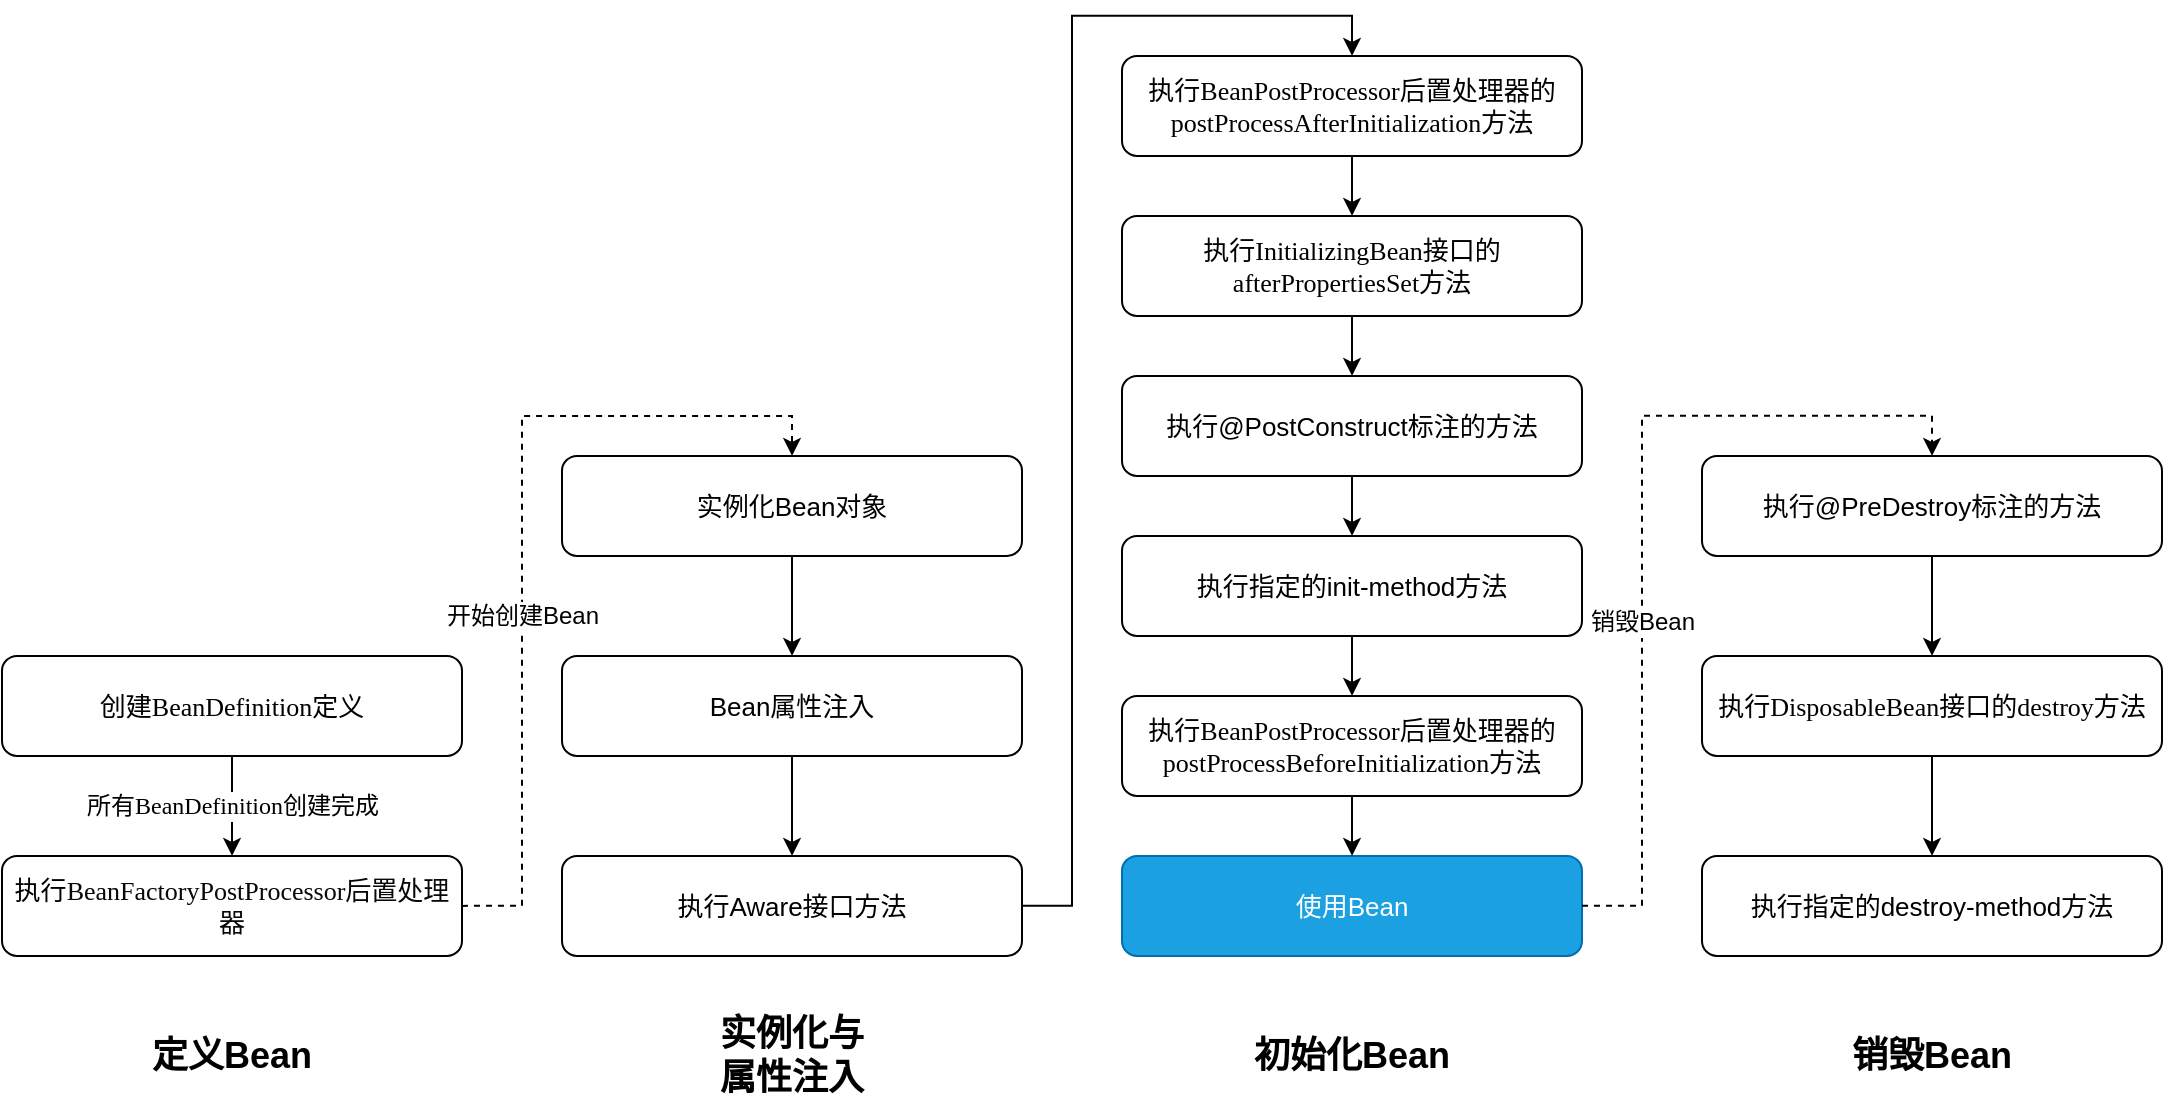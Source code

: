 <mxfile version="14.5.1" type="device"><diagram id="um9f0TSRtyoCyNL8nGaq" name="第 1 页"><mxGraphModel dx="1673" dy="967" grid="1" gridSize="10" guides="1" tooltips="1" connect="1" arrows="1" fold="1" page="1" pageScale="1" pageWidth="1200" pageHeight="1600" math="0" shadow="0"><root><mxCell id="0"/><mxCell id="1" parent="0"/><mxCell id="6fqQ_DyfQkU9fbYHyVP5-4" value="实例化Bean对象" style="rounded=1;whiteSpace=wrap;html=1;fontSize=13;" vertex="1" parent="1"><mxGeometry x="320" y="259.94" width="230" height="50" as="geometry"/></mxCell><mxCell id="6fqQ_DyfQkU9fbYHyVP5-6" value="Bean属性注入" style="rounded=1;whiteSpace=wrap;html=1;fontSize=13;" vertex="1" parent="1"><mxGeometry x="320" y="359.94" width="230" height="50" as="geometry"/></mxCell><mxCell id="6fqQ_DyfQkU9fbYHyVP5-7" value="" style="edgeStyle=orthogonalEdgeStyle;rounded=0;orthogonalLoop=1;jettySize=auto;html=1;fontSize=13;" edge="1" parent="1" source="6fqQ_DyfQkU9fbYHyVP5-4" target="6fqQ_DyfQkU9fbYHyVP5-6"><mxGeometry relative="1" as="geometry"/></mxCell><mxCell id="6fqQ_DyfQkU9fbYHyVP5-32" style="edgeStyle=orthogonalEdgeStyle;rounded=0;orthogonalLoop=1;jettySize=auto;html=1;entryX=0.5;entryY=0;entryDx=0;entryDy=0;fontSize=12;" edge="1" parent="1" source="6fqQ_DyfQkU9fbYHyVP5-8" target="6fqQ_DyfQkU9fbYHyVP5-10"><mxGeometry relative="1" as="geometry"/></mxCell><mxCell id="6fqQ_DyfQkU9fbYHyVP5-8" value="执行Aware接口方法" style="rounded=1;whiteSpace=wrap;html=1;fontSize=13;" vertex="1" parent="1"><mxGeometry x="320" y="459.94" width="230" height="50" as="geometry"/></mxCell><mxCell id="6fqQ_DyfQkU9fbYHyVP5-9" value="" style="edgeStyle=orthogonalEdgeStyle;rounded=0;orthogonalLoop=1;jettySize=auto;html=1;fontSize=13;" edge="1" parent="1" source="6fqQ_DyfQkU9fbYHyVP5-6" target="6fqQ_DyfQkU9fbYHyVP5-8"><mxGeometry relative="1" as="geometry"/></mxCell><mxCell id="6fqQ_DyfQkU9fbYHyVP5-10" value="执行&lt;span style=&quot;background-color: rgb(255, 255, 255); font-family: &amp;quot;jetbrains mono&amp;quot;; font-size: 13px;&quot;&gt;BeanPostProcessor后置处理器的&lt;/span&gt;&lt;font face=&quot;jetbrains mono&quot; style=&quot;font-size: 13px;&quot;&gt;&lt;span style=&quot;font-size: 13px;&quot;&gt;postProcessAfterInitialization方法&lt;/span&gt;&lt;/font&gt;" style="rounded=1;whiteSpace=wrap;html=1;fontSize=13;" vertex="1" parent="1"><mxGeometry x="600" y="59.94" width="230" height="50" as="geometry"/></mxCell><mxCell id="6fqQ_DyfQkU9fbYHyVP5-12" value="执行&lt;span style=&quot;background-color: rgb(255, 255, 255); font-family: &amp;quot;jetbrains mono&amp;quot;; font-size: 13px;&quot;&gt;InitializingBean接口&lt;/span&gt;&lt;span style=&quot;background-color: rgb(255, 255, 255); font-family: &amp;quot;jetbrains mono&amp;quot;; font-size: 13px;&quot;&gt;的&lt;/span&gt;&lt;font face=&quot;jetbrains mono&quot; style=&quot;font-size: 13px;&quot;&gt;&lt;span style=&quot;font-size: 13px;&quot;&gt;afterPropertiesSet方法&lt;/span&gt;&lt;/font&gt;" style="rounded=1;whiteSpace=wrap;html=1;fontSize=13;" vertex="1" parent="1"><mxGeometry x="600" y="139.94" width="230" height="50" as="geometry"/></mxCell><mxCell id="6fqQ_DyfQkU9fbYHyVP5-15" style="edgeStyle=orthogonalEdgeStyle;rounded=0;orthogonalLoop=1;jettySize=auto;html=1;entryX=0.5;entryY=0;entryDx=0;entryDy=0;fontSize=13;" edge="1" parent="1" source="6fqQ_DyfQkU9fbYHyVP5-10" target="6fqQ_DyfQkU9fbYHyVP5-12"><mxGeometry relative="1" as="geometry"/></mxCell><mxCell id="6fqQ_DyfQkU9fbYHyVP5-13" value="执行指定的init-method方法" style="rounded=1;whiteSpace=wrap;html=1;fontSize=13;" vertex="1" parent="1"><mxGeometry x="600" y="299.94" width="230" height="50" as="geometry"/></mxCell><mxCell id="6fqQ_DyfQkU9fbYHyVP5-16" value="执行&lt;span style=&quot;background-color: rgb(255, 255, 255); font-family: &amp;quot;jetbrains mono&amp;quot;; font-size: 13px;&quot;&gt;BeanPostProcessor后置处理器的&lt;/span&gt;&lt;font face=&quot;jetbrains mono&quot; style=&quot;font-size: 13px;&quot;&gt;&lt;span style=&quot;font-size: 13px;&quot;&gt;postProcessBeforeInitialization方法&lt;/span&gt;&lt;/font&gt;" style="rounded=1;whiteSpace=wrap;html=1;fontSize=13;" vertex="1" parent="1"><mxGeometry x="600" y="379.94" width="230" height="50" as="geometry"/></mxCell><mxCell id="6fqQ_DyfQkU9fbYHyVP5-18" style="edgeStyle=orthogonalEdgeStyle;rounded=0;orthogonalLoop=1;jettySize=auto;html=1;fontSize=13;" edge="1" parent="1" source="6fqQ_DyfQkU9fbYHyVP5-13" target="6fqQ_DyfQkU9fbYHyVP5-16"><mxGeometry relative="1" as="geometry"/></mxCell><mxCell id="6fqQ_DyfQkU9fbYHyVP5-19" value="使用Bean" style="rounded=1;whiteSpace=wrap;html=1;fontSize=13;fillColor=#1ba1e2;strokeColor=#006EAF;fontColor=#ffffff;" vertex="1" parent="1"><mxGeometry x="600" y="459.94" width="230" height="50" as="geometry"/></mxCell><mxCell id="6fqQ_DyfQkU9fbYHyVP5-21" style="edgeStyle=orthogonalEdgeStyle;rounded=0;orthogonalLoop=1;jettySize=auto;html=1;entryX=0.5;entryY=0;entryDx=0;entryDy=0;fontSize=13;" edge="1" parent="1" source="6fqQ_DyfQkU9fbYHyVP5-16" target="6fqQ_DyfQkU9fbYHyVP5-19"><mxGeometry relative="1" as="geometry"/></mxCell><mxCell id="6fqQ_DyfQkU9fbYHyVP5-28" value="" style="edgeStyle=orthogonalEdgeStyle;rounded=0;orthogonalLoop=1;jettySize=auto;html=1;fontSize=12;" edge="1" parent="1" source="6fqQ_DyfQkU9fbYHyVP5-27" target="6fqQ_DyfQkU9fbYHyVP5-13"><mxGeometry relative="1" as="geometry"/></mxCell><mxCell id="6fqQ_DyfQkU9fbYHyVP5-27" value="执行@PostConstruct标注的方法" style="rounded=1;whiteSpace=wrap;html=1;fontSize=13;" vertex="1" parent="1"><mxGeometry x="600" y="219.94" width="230" height="50" as="geometry"/></mxCell><mxCell id="6fqQ_DyfQkU9fbYHyVP5-17" style="edgeStyle=orthogonalEdgeStyle;rounded=0;orthogonalLoop=1;jettySize=auto;html=1;entryX=0.5;entryY=0;entryDx=0;entryDy=0;fontSize=13;" edge="1" parent="1" source="6fqQ_DyfQkU9fbYHyVP5-12" target="6fqQ_DyfQkU9fbYHyVP5-27"><mxGeometry relative="1" as="geometry"/></mxCell><mxCell id="6fqQ_DyfQkU9fbYHyVP5-5" value="开始创建Bean" style="edgeStyle=orthogonalEdgeStyle;rounded=0;orthogonalLoop=1;jettySize=auto;html=1;dashed=1;fontSize=12;exitX=1;exitY=0.5;exitDx=0;exitDy=0;" edge="1" parent="1" source="6fqQ_DyfQkU9fbYHyVP5-2" target="6fqQ_DyfQkU9fbYHyVP5-4"><mxGeometry x="-0.186" relative="1" as="geometry"><Array as="points"><mxPoint x="300" y="484.94"/><mxPoint x="300" y="239.94"/><mxPoint x="435" y="239.94"/></Array><mxPoint as="offset"/></mxGeometry></mxCell><mxCell id="6fqQ_DyfQkU9fbYHyVP5-20" value="执行&lt;span style=&quot;background-color: rgb(255, 255, 255); font-family: &amp;quot;jetbrains mono&amp;quot;; font-size: 13px;&quot;&gt;DisposableBean&lt;/span&gt;&lt;span style=&quot;background-color: rgb(255, 255, 255); font-family: &amp;quot;jetbrains mono&amp;quot;; font-size: 13px;&quot;&gt;接口&lt;/span&gt;&lt;span style=&quot;background-color: rgb(255, 255, 255); font-family: &amp;quot;jetbrains mono&amp;quot;; font-size: 13px;&quot;&gt;的&lt;/span&gt;&lt;font face=&quot;jetbrains mono&quot; style=&quot;font-size: 13px;&quot;&gt;&lt;span style=&quot;font-size: 13px;&quot;&gt;destroy方法&lt;/span&gt;&lt;/font&gt;" style="rounded=1;whiteSpace=wrap;html=1;fontSize=13;" vertex="1" parent="1"><mxGeometry x="890" y="359.94" width="230" height="50" as="geometry"/></mxCell><mxCell id="6fqQ_DyfQkU9fbYHyVP5-23" value="执行指定的destroy-method方法" style="rounded=1;whiteSpace=wrap;html=1;fontSize=13;" vertex="1" parent="1"><mxGeometry x="890" y="459.94" width="230" height="50" as="geometry"/></mxCell><mxCell id="6fqQ_DyfQkU9fbYHyVP5-24" style="edgeStyle=orthogonalEdgeStyle;rounded=0;orthogonalLoop=1;jettySize=auto;html=1;fontSize=13;" edge="1" parent="1" source="6fqQ_DyfQkU9fbYHyVP5-20" target="6fqQ_DyfQkU9fbYHyVP5-23"><mxGeometry relative="1" as="geometry"/></mxCell><mxCell id="6fqQ_DyfQkU9fbYHyVP5-26" value="" style="edgeStyle=orthogonalEdgeStyle;rounded=0;orthogonalLoop=1;jettySize=auto;html=1;fontSize=12;" edge="1" parent="1" source="6fqQ_DyfQkU9fbYHyVP5-25" target="6fqQ_DyfQkU9fbYHyVP5-20"><mxGeometry relative="1" as="geometry"/></mxCell><mxCell id="6fqQ_DyfQkU9fbYHyVP5-25" value="执行@PreDestroy标注的方法" style="rounded=1;whiteSpace=wrap;html=1;fontSize=13;" vertex="1" parent="1"><mxGeometry x="890" y="259.94" width="230" height="50" as="geometry"/></mxCell><mxCell id="6fqQ_DyfQkU9fbYHyVP5-22" value="销毁Bean" style="edgeStyle=orthogonalEdgeStyle;rounded=0;orthogonalLoop=1;jettySize=auto;html=1;entryX=0.5;entryY=0;entryDx=0;entryDy=0;dashed=1;fontSize=12;" edge="1" parent="1" source="6fqQ_DyfQkU9fbYHyVP5-19" target="6fqQ_DyfQkU9fbYHyVP5-25"><mxGeometry x="-0.218" relative="1" as="geometry"><mxPoint as="offset"/></mxGeometry></mxCell><mxCell id="6fqQ_DyfQkU9fbYHyVP5-1" value="创建&lt;span style=&quot;background-color: rgb(255, 255, 255); font-family: &amp;quot;jetbrains mono&amp;quot;; font-size: 13px;&quot;&gt;BeanDefinition定义&lt;/span&gt;" style="rounded=1;whiteSpace=wrap;html=1;fontSize=13;" vertex="1" parent="1"><mxGeometry x="40" y="359.94" width="230" height="50" as="geometry"/></mxCell><mxCell id="6fqQ_DyfQkU9fbYHyVP5-2" value="执行&lt;span style=&quot;background-color: rgb(255, 255, 255); color: rgb(8, 8, 8); font-family: &amp;quot;jetbrains mono&amp;quot;; font-size: 13px;&quot;&gt;BeanFactoryPostProcessor后置处理器&lt;/span&gt;" style="rounded=1;whiteSpace=wrap;html=1;fontSize=13;" vertex="1" parent="1"><mxGeometry x="40" y="459.94" width="230" height="50" as="geometry"/></mxCell><mxCell id="6fqQ_DyfQkU9fbYHyVP5-3" value="所有&lt;span style=&quot;font-family: &amp;quot;jetbrains mono&amp;quot;; font-size: 12px;&quot;&gt;BeanDefinition创建完成&lt;/span&gt;" style="edgeStyle=orthogonalEdgeStyle;rounded=0;orthogonalLoop=1;jettySize=auto;html=1;fontSize=12;" edge="1" parent="1" source="6fqQ_DyfQkU9fbYHyVP5-1" target="6fqQ_DyfQkU9fbYHyVP5-2"><mxGeometry x="50" y="209.94" as="geometry"><mxPoint as="offset"/></mxGeometry></mxCell><mxCell id="6fqQ_DyfQkU9fbYHyVP5-33" value="&lt;b&gt;&lt;font style=&quot;font-size: 18px&quot;&gt;定义Bean&lt;/font&gt;&lt;/b&gt;" style="text;html=1;strokeColor=none;fillColor=none;align=center;verticalAlign=middle;whiteSpace=wrap;rounded=0;fontSize=12;" vertex="1" parent="1"><mxGeometry x="110" y="549.94" width="90" height="20" as="geometry"/></mxCell><mxCell id="6fqQ_DyfQkU9fbYHyVP5-34" value="&lt;b&gt;&lt;font style=&quot;font-size: 18px&quot;&gt;实例化与属性注入&lt;/font&gt;&lt;/b&gt;" style="text;html=1;strokeColor=none;fillColor=none;align=center;verticalAlign=middle;whiteSpace=wrap;rounded=0;fontSize=12;" vertex="1" parent="1"><mxGeometry x="390" y="549.94" width="90" height="20" as="geometry"/></mxCell><mxCell id="6fqQ_DyfQkU9fbYHyVP5-35" value="&lt;b&gt;&lt;font style=&quot;font-size: 18px&quot;&gt;初始化Bean&lt;/font&gt;&lt;/b&gt;" style="text;html=1;strokeColor=none;fillColor=none;align=center;verticalAlign=middle;whiteSpace=wrap;rounded=0;fontSize=12;" vertex="1" parent="1"><mxGeometry x="660" y="549.94" width="110" height="20" as="geometry"/></mxCell><mxCell id="6fqQ_DyfQkU9fbYHyVP5-36" value="&lt;span style=&quot;font-size: 18px&quot;&gt;&lt;b&gt;销毁Bean&lt;/b&gt;&lt;/span&gt;" style="text;html=1;strokeColor=none;fillColor=none;align=center;verticalAlign=middle;whiteSpace=wrap;rounded=0;fontSize=12;" vertex="1" parent="1"><mxGeometry x="960" y="549.94" width="90" height="20" as="geometry"/></mxCell></root></mxGraphModel></diagram></mxfile>